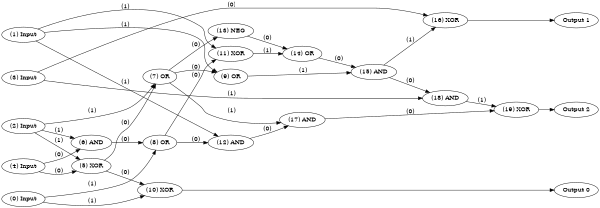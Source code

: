 digraph NeuralNetwork {
rankdir=LR;
size="4,3";
center = true;
node0 [label="(0) Input", color=black, labelfontcolor=black, fontcolor=black];
node1 [label="(1) Input", color=black, labelfontcolor=black, fontcolor=black];
node2 [label="(2) Input", color=black, labelfontcolor=black, fontcolor=black];
node3 [label="(3) Input", color=black, labelfontcolor=black, fontcolor=black];
node4 [label="(4) Input", color=black, labelfontcolor=black, fontcolor=black];
node5 [label="(5) XOR", color=black, labelfontcolor=black, fontcolor=black];
node4 -> node5 [label=" (0)", labelfontcolor=black, fontcolor=black, bold=true, color=black];
node2 -> node5 [label=" (1)", labelfontcolor=black, fontcolor=black, bold=true, color=black];
node6 [label="(6) AND", color=black, labelfontcolor=black, fontcolor=black];
node4 -> node6 [label=" (0)", labelfontcolor=black, fontcolor=black, bold=true, color=black];
node2 -> node6 [label=" (1)", labelfontcolor=black, fontcolor=black, bold=true, color=black];
node7 [label="(7) OR", color=black, labelfontcolor=black, fontcolor=black];
node5 -> node7 [label=" (0)", labelfontcolor=black, fontcolor=black, bold=true, color=black];
node2 -> node7 [label=" (1)", labelfontcolor=black, fontcolor=black, bold=true, color=black];
node8 [label="(8) OR", color=black, labelfontcolor=black, fontcolor=black];
node6 -> node8 [label=" (0)", labelfontcolor=black, fontcolor=black, bold=true, color=black];
node0 -> node8 [label=" (1)", labelfontcolor=black, fontcolor=black, bold=true, color=black];
node9 [label="(9) OR", color=black, labelfontcolor=black, fontcolor=black];
node7 -> node9 [label=" (0)", labelfontcolor=black, fontcolor=black, bold=true, color=black];
node1 -> node9 [label=" (1)", labelfontcolor=black, fontcolor=black, bold=true, color=black];
node10 [label="(10) XOR", color=black, labelfontcolor=black, fontcolor=black];
node5 -> node10 [label=" (0)", labelfontcolor=black, fontcolor=black, bold=true, color=black];
node0 -> node10 [label=" (1)", labelfontcolor=black, fontcolor=black, bold=true, color=black];
node11 [label="(11) XOR", color=black, labelfontcolor=black, fontcolor=black];
node8 -> node11 [label=" (0)", labelfontcolor=black, fontcolor=black, bold=true, color=black];
node1 -> node11 [label=" (1)", labelfontcolor=black, fontcolor=black, bold=true, color=black];
node12 [label="(12) AND", color=black, labelfontcolor=black, fontcolor=black];
node8 -> node12 [label=" (0)", labelfontcolor=black, fontcolor=black, bold=true, color=black];
node1 -> node12 [label=" (1)", labelfontcolor=black, fontcolor=black, bold=true, color=black];
node13 [label="(13) NEG", color=black, labelfontcolor=black, fontcolor=black];
node7 -> node13 [label=" (0)", labelfontcolor=black, fontcolor=black, bold=true, color=black];
node14 [label="(14) OR", color=black, labelfontcolor=black, fontcolor=black];
node13 -> node14 [label=" (0)", labelfontcolor=black, fontcolor=black, bold=true, color=black];
node11 -> node14 [label=" (1)", labelfontcolor=black, fontcolor=black, bold=true, color=black];
node15 [label="(15) AND", color=black, labelfontcolor=black, fontcolor=black];
node14 -> node15 [label=" (0)", labelfontcolor=black, fontcolor=black, bold=true, color=black];
node9 -> node15 [label=" (1)", labelfontcolor=black, fontcolor=black, bold=true, color=black];
node16 [label="(16) XOR", color=black, labelfontcolor=black, fontcolor=black];
node3 -> node16 [label=" (0)", labelfontcolor=black, fontcolor=black, bold=true, color=black];
node15 -> node16 [label=" (1)", labelfontcolor=black, fontcolor=black, bold=true, color=black];
node17 [label="(17) AND", color=black, labelfontcolor=black, fontcolor=black];
node12 -> node17 [label=" (0)", labelfontcolor=black, fontcolor=black, bold=true, color=black];
node7 -> node17 [label=" (1)", labelfontcolor=black, fontcolor=black, bold=true, color=black];
node18 [label="(18) AND", color=black, labelfontcolor=black, fontcolor=black];
node15 -> node18 [label=" (0)", labelfontcolor=black, fontcolor=black, bold=true, color=black];
node3 -> node18 [label=" (1)", labelfontcolor=black, fontcolor=black, bold=true, color=black];
node19 [label="(19) XOR", color=black, labelfontcolor=black, fontcolor=black];
node17 -> node19 [label=" (0)", labelfontcolor=black, fontcolor=black, bold=true, color=black];
node18 -> node19 [label=" (1)", labelfontcolor=black, fontcolor=black, bold=true, color=black];
node20 [label="Output 0", color=black, labelfontcolor=black, fontcolor=black];
node10 -> node20 [labelfontcolor=black, fontcolor=black, bold=true, color=black];
node21 [label="Output 1", color=black, labelfontcolor=black, fontcolor=black];
node16 -> node21 [labelfontcolor=black, fontcolor=black, bold=true, color=black];
node22 [label="Output 2", color=black, labelfontcolor=black, fontcolor=black];
node19 -> node22 [labelfontcolor=black, fontcolor=black, bold=true, color=black];
{ rank = source; "node0"; "node1"; "node2"; "node3"; "node4"; }
{ rank = max;"node20";"node21";"node22"; }
}
